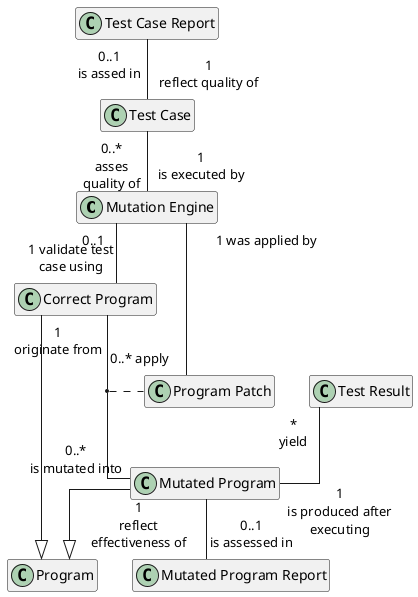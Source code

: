 @startuml
' This diagram describe an overview of the conceptual components in the plugin
' and how they interact with each other.
'
'left to right direction
'skinparam componentStyle uml2
'skinparam linetype polyline
skinparam linetype ortho
'hide circle
hide methods
hide members

class "Mutation Engine" as mut_engine

class "Correct Program" as corr_prog
class "Mutated Program" as mut_prog
class "Program" as prog
class "Program Patch" as prog_patch
class "Test Result" as test_res
class "Mutated Program Report" as mut_prog_report
class "Test Case Report" as tc_report
class "Test Case" as tc
class "Test Result" as test_res

tc_report "0..1\nis assed in" -- "1\nreflect quality of" tc

tc "0..*\nasses\nquality of" -- "1\nis executed by" mut_engine

mut_engine "0..1" -- "1 validate test\ncase using" corr_prog
mut_engine "1 was applied by" -- "0..* apply" prog_patch

corr_prog "1\noriginate from" -- "0..*\nis mutated into" mut_prog
(corr_prog, mut_prog) .. prog_patch

test_res "*\nyield" -- "1\nis produced after\nexecuting" mut_prog

mut_prog "1\nreflect\neffectiveness of" -- "0..1\nis assessed in" mut_prog_report

corr_prog --|> prog
mut_prog --|> prog

@enduml
